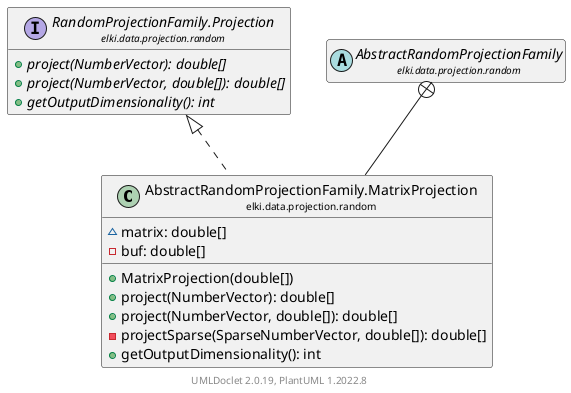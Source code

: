 @startuml
    remove .*\.(Instance|Par|Parameterizer|Factory)$
    set namespaceSeparator none
    hide empty fields
    hide empty methods

    class "<size:14>AbstractRandomProjectionFamily.MatrixProjection\n<size:10>elki.data.projection.random" as elki.data.projection.random.AbstractRandomProjectionFamily.MatrixProjection [[AbstractRandomProjectionFamily.MatrixProjection.html]] {
        ~matrix: double[]
        -buf: double[]
        +MatrixProjection(double[])
        +project(NumberVector): double[]
        +project(NumberVector, double[]): double[]
        -projectSparse(SparseNumberVector, double[]): double[]
        +getOutputDimensionality(): int
    }

    interface "<size:14>RandomProjectionFamily.Projection\n<size:10>elki.data.projection.random" as elki.data.projection.random.RandomProjectionFamily.Projection [[RandomProjectionFamily.Projection.html]] {
        {abstract} +project(NumberVector): double[]
        {abstract} +project(NumberVector, double[]): double[]
        {abstract} +getOutputDimensionality(): int
    }
    abstract class "<size:14>AbstractRandomProjectionFamily\n<size:10>elki.data.projection.random" as elki.data.projection.random.AbstractRandomProjectionFamily [[AbstractRandomProjectionFamily.html]]

    elki.data.projection.random.RandomProjectionFamily.Projection <|.. elki.data.projection.random.AbstractRandomProjectionFamily.MatrixProjection
    elki.data.projection.random.AbstractRandomProjectionFamily +-- elki.data.projection.random.AbstractRandomProjectionFamily.MatrixProjection

    center footer UMLDoclet 2.0.19, PlantUML 1.2022.8
@enduml
